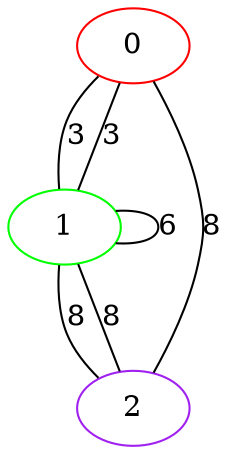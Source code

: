 graph "" {
0 [color=red, weight=1];
1 [color=green, weight=2];
2 [color=purple, weight=4];
0 -- 1  [key=0, label=3];
0 -- 1  [key=1, label=3];
0 -- 2  [key=0, label=8];
1 -- 1  [key=0, label=6];
1 -- 2  [key=0, label=8];
1 -- 2  [key=1, label=8];
}
